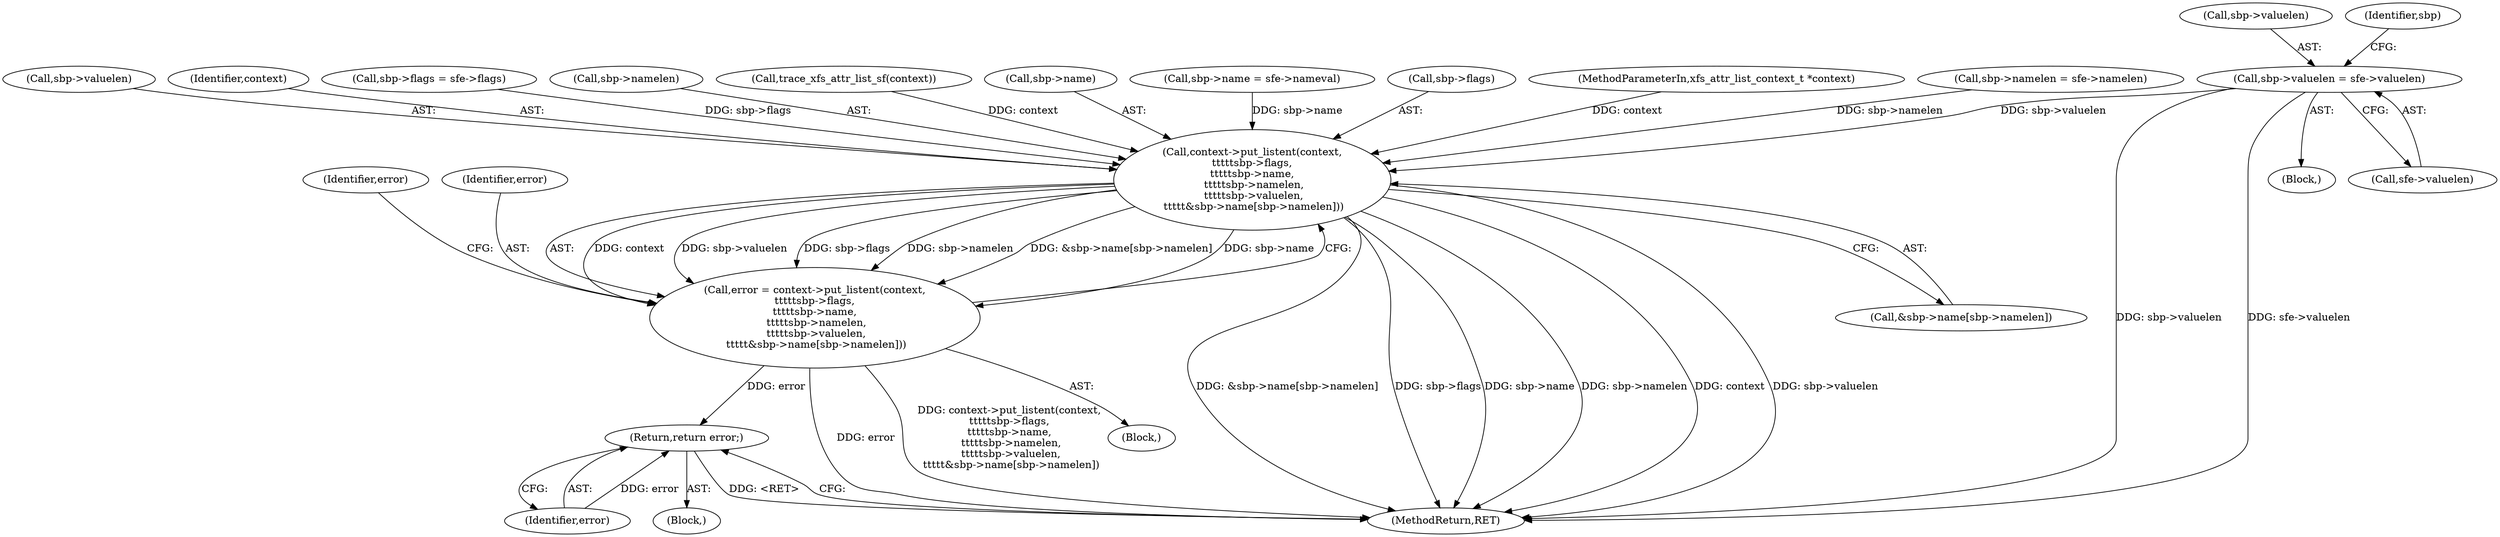 digraph "0_linux_2e83b79b2d6c78bf1b4aa227938a214dcbddc83f_0@pointer" {
"1000395" [label="(Call,sbp->valuelen = sfe->valuelen)"];
"1000526" [label="(Call,context->put_listent(context,\n\t\t\t\t\tsbp->flags,\n\t\t\t\t\tsbp->name,\n \t\t\t\t\tsbp->namelen,\n \t\t\t\t\tsbp->valuelen,\n \t\t\t\t\t&sbp->name[sbp->namelen]))"];
"1000524" [label="(Call,error = context->put_listent(context,\n\t\t\t\t\tsbp->flags,\n\t\t\t\t\tsbp->name,\n \t\t\t\t\tsbp->namelen,\n \t\t\t\t\tsbp->valuelen,\n \t\t\t\t\t&sbp->name[sbp->namelen]))"];
"1000553" [label="(Return,return error;)"];
"1000537" [label="(Call,sbp->valuelen)"];
"1000527" [label="(Identifier,context)"];
"1000553" [label="(Return,return error;)"];
"1000402" [label="(Call,sbp->flags = sfe->flags)"];
"1000554" [label="(Identifier,error)"];
"1000568" [label="(MethodReturn,RET)"];
"1000502" [label="(Block,)"];
"1000524" [label="(Call,error = context->put_listent(context,\n\t\t\t\t\tsbp->flags,\n\t\t\t\t\tsbp->name,\n \t\t\t\t\tsbp->namelen,\n \t\t\t\t\tsbp->valuelen,\n \t\t\t\t\t&sbp->name[sbp->namelen]))"];
"1000549" [label="(Identifier,error)"];
"1000326" [label="(Block,)"];
"1000534" [label="(Call,sbp->namelen)"];
"1000395" [label="(Call,sbp->valuelen = sfe->valuelen)"];
"1000175" [label="(Call,trace_xfs_attr_list_sf(context))"];
"1000531" [label="(Call,sbp->name)"];
"1000381" [label="(Call,sbp->name = sfe->nameval)"];
"1000396" [label="(Call,sbp->valuelen)"];
"1000528" [label="(Call,sbp->flags)"];
"1000540" [label="(Call,&sbp->name[sbp->namelen])"];
"1000526" [label="(Call,context->put_listent(context,\n\t\t\t\t\tsbp->flags,\n\t\t\t\t\tsbp->name,\n \t\t\t\t\tsbp->namelen,\n \t\t\t\t\tsbp->valuelen,\n \t\t\t\t\t&sbp->name[sbp->namelen]))"];
"1000110" [label="(MethodParameterIn,xfs_attr_list_context_t *context)"];
"1000388" [label="(Call,sbp->namelen = sfe->namelen)"];
"1000550" [label="(Block,)"];
"1000404" [label="(Identifier,sbp)"];
"1000399" [label="(Call,sfe->valuelen)"];
"1000525" [label="(Identifier,error)"];
"1000395" -> "1000326"  [label="AST: "];
"1000395" -> "1000399"  [label="CFG: "];
"1000396" -> "1000395"  [label="AST: "];
"1000399" -> "1000395"  [label="AST: "];
"1000404" -> "1000395"  [label="CFG: "];
"1000395" -> "1000568"  [label="DDG: sbp->valuelen"];
"1000395" -> "1000568"  [label="DDG: sfe->valuelen"];
"1000395" -> "1000526"  [label="DDG: sbp->valuelen"];
"1000526" -> "1000524"  [label="AST: "];
"1000526" -> "1000540"  [label="CFG: "];
"1000527" -> "1000526"  [label="AST: "];
"1000528" -> "1000526"  [label="AST: "];
"1000531" -> "1000526"  [label="AST: "];
"1000534" -> "1000526"  [label="AST: "];
"1000537" -> "1000526"  [label="AST: "];
"1000540" -> "1000526"  [label="AST: "];
"1000524" -> "1000526"  [label="CFG: "];
"1000526" -> "1000568"  [label="DDG: &sbp->name[sbp->namelen]"];
"1000526" -> "1000568"  [label="DDG: sbp->flags"];
"1000526" -> "1000568"  [label="DDG: sbp->name"];
"1000526" -> "1000568"  [label="DDG: sbp->namelen"];
"1000526" -> "1000568"  [label="DDG: context"];
"1000526" -> "1000568"  [label="DDG: sbp->valuelen"];
"1000526" -> "1000524"  [label="DDG: context"];
"1000526" -> "1000524"  [label="DDG: sbp->valuelen"];
"1000526" -> "1000524"  [label="DDG: sbp->flags"];
"1000526" -> "1000524"  [label="DDG: sbp->namelen"];
"1000526" -> "1000524"  [label="DDG: &sbp->name[sbp->namelen]"];
"1000526" -> "1000524"  [label="DDG: sbp->name"];
"1000175" -> "1000526"  [label="DDG: context"];
"1000110" -> "1000526"  [label="DDG: context"];
"1000402" -> "1000526"  [label="DDG: sbp->flags"];
"1000381" -> "1000526"  [label="DDG: sbp->name"];
"1000388" -> "1000526"  [label="DDG: sbp->namelen"];
"1000524" -> "1000502"  [label="AST: "];
"1000525" -> "1000524"  [label="AST: "];
"1000549" -> "1000524"  [label="CFG: "];
"1000524" -> "1000568"  [label="DDG: error"];
"1000524" -> "1000568"  [label="DDG: context->put_listent(context,\n\t\t\t\t\tsbp->flags,\n\t\t\t\t\tsbp->name,\n \t\t\t\t\tsbp->namelen,\n \t\t\t\t\tsbp->valuelen,\n \t\t\t\t\t&sbp->name[sbp->namelen])"];
"1000524" -> "1000553"  [label="DDG: error"];
"1000553" -> "1000550"  [label="AST: "];
"1000553" -> "1000554"  [label="CFG: "];
"1000554" -> "1000553"  [label="AST: "];
"1000568" -> "1000553"  [label="CFG: "];
"1000553" -> "1000568"  [label="DDG: <RET>"];
"1000554" -> "1000553"  [label="DDG: error"];
}
